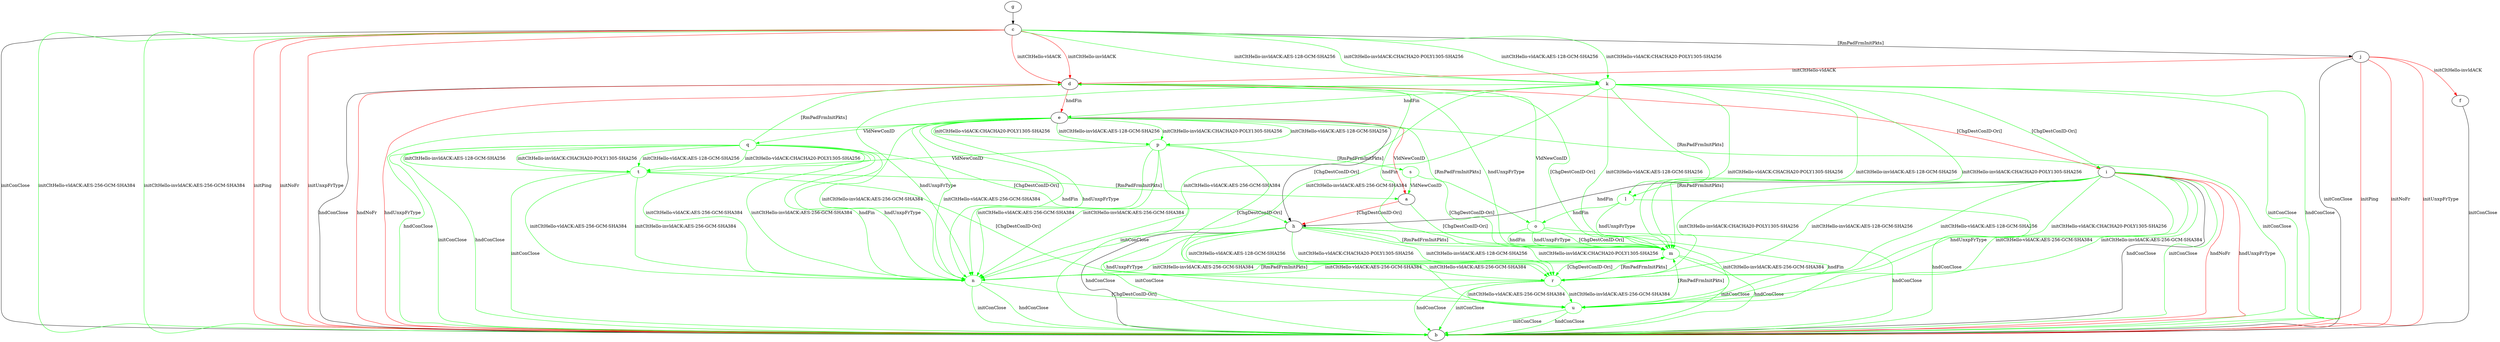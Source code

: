 digraph "" {
	a -> h	[key=0,
		color=red,
		label="[ChgDestConID-Ori] "];
	m	[color=green];
	a -> m	[key=0,
		color=green,
		label="[ChgDestConID-Ori] "];
	c -> b	[key=0,
		label="initConClose "];
	c -> b	[key=1,
		color=green,
		label="initCltHello-vldACK:AES-256-GCM-SHA384 "];
	c -> b	[key=2,
		color=green,
		label="initCltHello-invldACK:AES-256-GCM-SHA384 "];
	c -> b	[key=3,
		color=red,
		label="initPing "];
	c -> b	[key=4,
		color=red,
		label="initNoFr "];
	c -> b	[key=5,
		color=red,
		label="initUnxpFrType "];
	c -> d	[key=0,
		color=red,
		label="initCltHello-vldACK "];
	c -> d	[key=1,
		color=red,
		label="initCltHello-invldACK "];
	c -> j	[key=0,
		label="[RmPadFrmInitPkts] "];
	k	[color=green];
	c -> k	[key=0,
		color=green,
		label="initCltHello-vldACK:AES-128-GCM-SHA256 "];
	c -> k	[key=1,
		color=green,
		label="initCltHello-vldACK:CHACHA20-POLY1305-SHA256 "];
	c -> k	[key=2,
		color=green,
		label="initCltHello-invldACK:AES-128-GCM-SHA256 "];
	c -> k	[key=3,
		color=green,
		label="initCltHello-invldACK:CHACHA20-POLY1305-SHA256 "];
	d -> b	[key=0,
		label="hndConClose "];
	d -> b	[key=1,
		color=red,
		label="hndNoFr "];
	d -> b	[key=2,
		color=red,
		label="hndUnxpFrType "];
	d -> e	[key=0,
		color=red,
		label="hndFin "];
	d -> i	[key=0,
		color=red,
		label="[ChgDestConID-Ori] "];
	d -> m	[key=0,
		color=green,
		label="hndFin "];
	d -> m	[key=1,
		color=green,
		label="hndUnxpFrType "];
	d -> m	[key=2,
		color=green,
		label="[ChgDestConID-Ori] "];
	e -> a	[key=0,
		color=red,
		label="VldNewConID "];
	e -> b	[key=0,
		color=green,
		label="initConClose "];
	e -> b	[key=1,
		color=green,
		label="hndConClose "];
	e -> h	[key=0,
		label="[ChgDestConID-Ori] "];
	n	[color=green];
	e -> n	[key=0,
		color=green,
		label="initCltHello-vldACK:AES-256-GCM-SHA384 "];
	e -> n	[key=1,
		color=green,
		label="initCltHello-invldACK:AES-256-GCM-SHA384 "];
	e -> n	[key=2,
		color=green,
		label="hndFin "];
	e -> n	[key=3,
		color=green,
		label="hndUnxpFrType "];
	o	[color=green];
	e -> o	[key=0,
		color=green,
		label="[RmPadFrmInitPkts] "];
	p	[color=green];
	e -> p	[key=0,
		color=green,
		label="initCltHello-vldACK:AES-128-GCM-SHA256 "];
	e -> p	[key=1,
		color=green,
		label="initCltHello-vldACK:CHACHA20-POLY1305-SHA256 "];
	e -> p	[key=2,
		color=green,
		label="initCltHello-invldACK:AES-128-GCM-SHA256 "];
	e -> p	[key=3,
		color=green,
		label="initCltHello-invldACK:CHACHA20-POLY1305-SHA256 "];
	q	[color=green];
	e -> q	[key=0,
		color=green,
		label="VldNewConID "];
	f -> b	[key=0,
		label="initConClose "];
	g -> c	[key=0];
	h -> b	[key=0,
		label="hndConClose "];
	h -> b	[key=1,
		color=green,
		label="initConClose "];
	h -> m	[key=0,
		color=green,
		label="[RmPadFrmInitPkts] "];
	r	[color=green];
	h -> r	[key=0,
		color=green,
		label="initCltHello-vldACK:AES-128-GCM-SHA256 "];
	h -> r	[key=1,
		color=green,
		label="initCltHello-vldACK:CHACHA20-POLY1305-SHA256 "];
	h -> r	[key=2,
		color=green,
		label="initCltHello-invldACK:AES-128-GCM-SHA256 "];
	h -> r	[key=3,
		color=green,
		label="initCltHello-invldACK:CHACHA20-POLY1305-SHA256 "];
	u	[color=green];
	h -> u	[key=0,
		color=green,
		label="initCltHello-vldACK:AES-256-GCM-SHA384 "];
	h -> u	[key=1,
		color=green,
		label="initCltHello-invldACK:AES-256-GCM-SHA384 "];
	h -> u	[key=2,
		color=green,
		label="hndFin "];
	h -> u	[key=3,
		color=green,
		label="hndUnxpFrType "];
	i -> b	[key=0,
		label="hndConClose "];
	i -> b	[key=1,
		color=green,
		label="initConClose "];
	i -> b	[key=2,
		color=red,
		label="hndNoFr "];
	i -> b	[key=3,
		color=red,
		label="hndUnxpFrType "];
	i -> h	[key=0,
		label="hndFin "];
	l	[color=green];
	i -> l	[key=0,
		color=green,
		label="[RmPadFrmInitPkts] "];
	i -> r	[key=0,
		color=green,
		label="initCltHello-vldACK:AES-128-GCM-SHA256 "];
	i -> r	[key=1,
		color=green,
		label="initCltHello-vldACK:CHACHA20-POLY1305-SHA256 "];
	i -> r	[key=2,
		color=green,
		label="initCltHello-invldACK:AES-128-GCM-SHA256 "];
	i -> r	[key=3,
		color=green,
		label="initCltHello-invldACK:CHACHA20-POLY1305-SHA256 "];
	i -> u	[key=0,
		color=green,
		label="initCltHello-vldACK:AES-256-GCM-SHA384 "];
	i -> u	[key=1,
		color=green,
		label="initCltHello-invldACK:AES-256-GCM-SHA384 "];
	i -> u	[key=2,
		color=green,
		label="hndUnxpFrType "];
	j -> b	[key=0,
		label="initConClose "];
	j -> b	[key=1,
		color=red,
		label="initPing "];
	j -> b	[key=2,
		color=red,
		label="initNoFr "];
	j -> b	[key=3,
		color=red,
		label="initUnxpFrType "];
	j -> d	[key=0,
		color=red,
		label="initCltHello-vldACK "];
	j -> f	[key=0,
		color=red,
		label="initCltHello-invldACK "];
	k -> b	[key=0,
		color=green,
		label="initConClose "];
	k -> b	[key=1,
		color=green,
		label="hndConClose "];
	k -> e	[key=0,
		color=green,
		label="hndFin "];
	k -> i	[key=0,
		color=green,
		label="[ChgDestConID-Ori] "];
	k -> l	[key=0,
		color=green,
		label="[RmPadFrmInitPkts] "];
	k -> m	[key=0,
		color=green,
		label="initCltHello-vldACK:AES-128-GCM-SHA256 "];
	k -> m	[key=1,
		color=green,
		label="initCltHello-vldACK:CHACHA20-POLY1305-SHA256 "];
	k -> m	[key=2,
		color=green,
		label="initCltHello-invldACK:AES-128-GCM-SHA256 "];
	k -> m	[key=3,
		color=green,
		label="initCltHello-invldACK:CHACHA20-POLY1305-SHA256 "];
	k -> n	[key=0,
		color=green,
		label="initCltHello-vldACK:AES-256-GCM-SHA384 "];
	k -> n	[key=1,
		color=green,
		label="initCltHello-invldACK:AES-256-GCM-SHA384 "];
	k -> n	[key=2,
		color=green,
		label="hndUnxpFrType "];
	l -> b	[key=0,
		color=green,
		label="hndConClose "];
	l -> m	[key=0,
		color=green,
		label="hndUnxpFrType "];
	l -> o	[key=0,
		color=green,
		label="hndFin "];
	m -> b	[key=0,
		color=green,
		label="initConClose "];
	m -> b	[key=1,
		color=green,
		label="hndConClose "];
	m -> n	[key=0,
		color=green,
		label="initCltHello-vldACK:AES-256-GCM-SHA384 "];
	m -> n	[key=1,
		color=green,
		label="initCltHello-invldACK:AES-256-GCM-SHA384 "];
	m -> r	[key=0,
		color=green,
		label="[ChgDestConID-Ori] "];
	n -> b	[key=0,
		color=green,
		label="initConClose "];
	n -> b	[key=1,
		color=green,
		label="hndConClose "];
	n -> m	[key=0,
		color=green,
		label="[RmPadFrmInitPkts] "];
	n -> u	[key=0,
		color=green,
		label="[ChgDestConID-Ori] "];
	o -> b	[key=0,
		color=green,
		label="hndConClose "];
	o -> d	[key=0,
		color=green,
		label="VldNewConID "];
	o -> m	[key=0,
		color=green,
		label="hndFin "];
	o -> m	[key=1,
		color=green,
		label="hndUnxpFrType "];
	o -> m	[key=2,
		color=green,
		label="[ChgDestConID-Ori] "];
	p -> b	[key=0,
		color=green,
		label="initConClose "];
	p -> n	[key=0,
		color=green,
		label="initCltHello-vldACK:AES-256-GCM-SHA384 "];
	p -> n	[key=1,
		color=green,
		label="initCltHello-invldACK:AES-256-GCM-SHA384 "];
	p -> r	[key=0,
		color=green,
		label="[ChgDestConID-Ori] "];
	s	[color=green];
	p -> s	[key=0,
		color=green,
		label="[RmPadFrmInitPkts] "];
	t	[color=green];
	p -> t	[key=0,
		color=green,
		label="VldNewConID "];
	q -> b	[key=0,
		color=green,
		label="initConClose "];
	q -> b	[key=1,
		color=green,
		label="hndConClose "];
	q -> d	[key=0,
		color=green,
		label="[RmPadFrmInitPkts] "];
	q -> h	[key=0,
		color=green,
		label="[ChgDestConID-Ori] "];
	q -> n	[key=0,
		color=green,
		label="initCltHello-vldACK:AES-256-GCM-SHA384 "];
	q -> n	[key=1,
		color=green,
		label="initCltHello-invldACK:AES-256-GCM-SHA384 "];
	q -> n	[key=2,
		color=green,
		label="hndFin "];
	q -> n	[key=3,
		color=green,
		label="hndUnxpFrType "];
	q -> t	[key=0,
		color=green,
		label="initCltHello-vldACK:AES-128-GCM-SHA256 "];
	q -> t	[key=1,
		color=green,
		label="initCltHello-vldACK:CHACHA20-POLY1305-SHA256 "];
	q -> t	[key=2,
		color=green,
		label="initCltHello-invldACK:AES-128-GCM-SHA256 "];
	q -> t	[key=3,
		color=green,
		label="initCltHello-invldACK:CHACHA20-POLY1305-SHA256 "];
	r -> b	[key=0,
		color=green,
		label="initConClose "];
	r -> b	[key=1,
		color=green,
		label="hndConClose "];
	r -> m	[key=0,
		color=green,
		label="[RmPadFrmInitPkts] "];
	r -> u	[key=0,
		color=green,
		label="initCltHello-vldACK:AES-256-GCM-SHA384 "];
	r -> u	[key=1,
		color=green,
		label="initCltHello-invldACK:AES-256-GCM-SHA384 "];
	s -> a	[key=0,
		color=green,
		label="VldNewConID "];
	s -> m	[key=0,
		color=green,
		label="[ChgDestConID-Ori] "];
	t -> a	[key=0,
		color=green,
		label="[RmPadFrmInitPkts] "];
	t -> b	[key=0,
		color=green,
		label="initConClose "];
	t -> n	[key=0,
		color=green,
		label="initCltHello-vldACK:AES-256-GCM-SHA384 "];
	t -> n	[key=1,
		color=green,
		label="initCltHello-invldACK:AES-256-GCM-SHA384 "];
	t -> r	[key=0,
		color=green,
		label="[ChgDestConID-Ori] "];
	u -> b	[key=0,
		color=green,
		label="initConClose "];
	u -> b	[key=1,
		color=green,
		label="hndConClose "];
	u -> m	[key=0,
		color=green,
		label="[RmPadFrmInitPkts] "];
}
